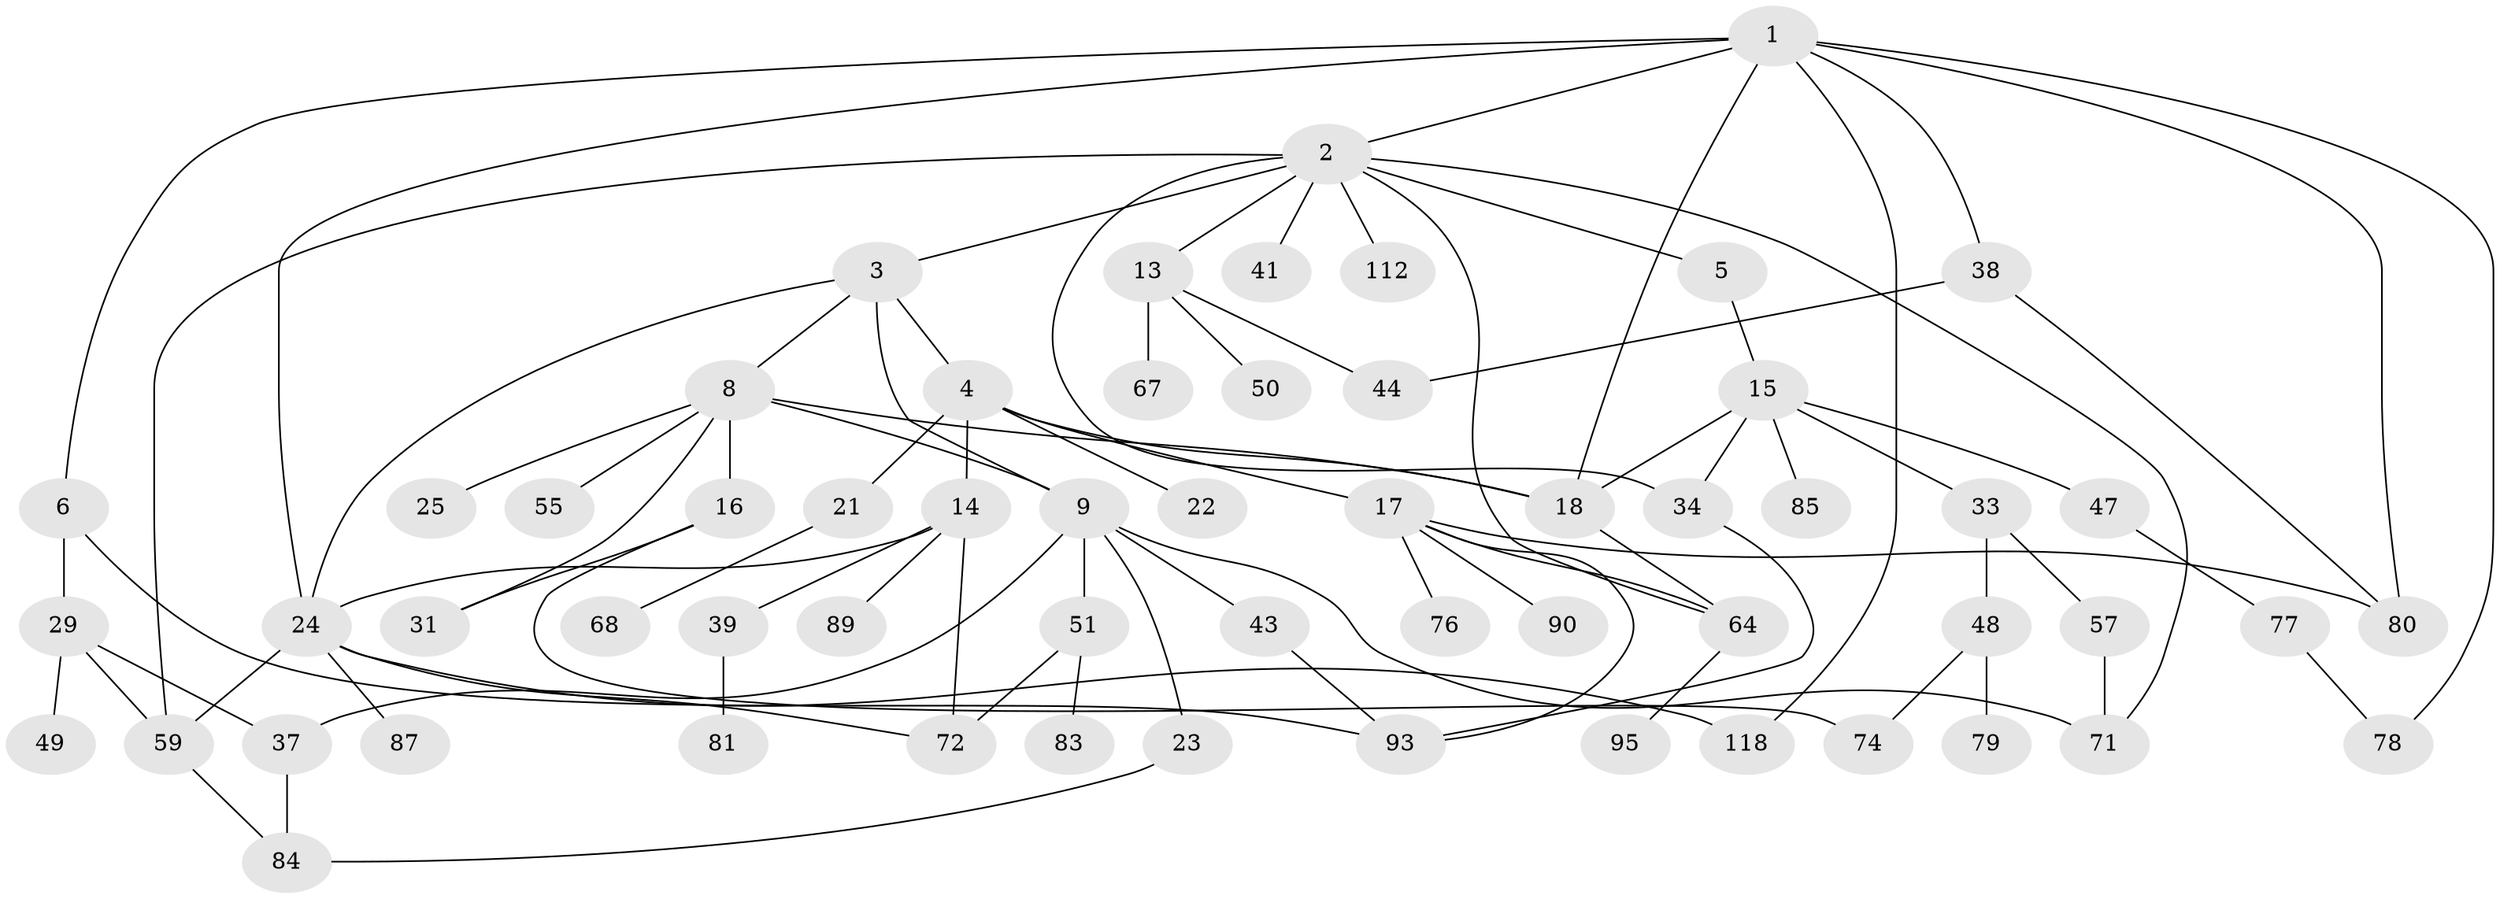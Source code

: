 // original degree distribution, {6: 0.025210084033613446, 7: 0.025210084033613446, 5: 0.03361344537815126, 3: 0.21008403361344538, 2: 0.31092436974789917, 4: 0.1092436974789916, 1: 0.2857142857142857}
// Generated by graph-tools (version 1.1) at 2025/13/03/09/25 04:13:33]
// undirected, 59 vertices, 86 edges
graph export_dot {
graph [start="1"]
  node [color=gray90,style=filled];
  1 [super="+7"];
  2 [super="+30+10"];
  3;
  4;
  5 [super="+97"];
  6 [super="+12"];
  8;
  9 [super="+11+36+46"];
  13;
  14 [super="+58+20"];
  15 [super="+19"];
  16 [super="+42"];
  17 [super="+27+45"];
  18 [super="+115+61"];
  21 [super="+28"];
  22 [super="+107"];
  23 [super="+52"];
  24 [super="+62+63"];
  25 [super="+70"];
  29 [super="+32"];
  31 [super="+103"];
  33 [super="+35"];
  34 [super="+40"];
  37 [super="+56+54"];
  38 [super="+53"];
  39 [super="+66"];
  41;
  43 [super="+60"];
  44;
  47;
  48 [super="+88"];
  49;
  50;
  51;
  55 [super="+65"];
  57;
  59 [super="+69"];
  64;
  67;
  68;
  71 [super="+111"];
  72;
  74;
  76 [super="+116"];
  77 [super="+117"];
  78 [super="+96"];
  79;
  80;
  81;
  83;
  84 [super="+94"];
  85;
  87;
  89;
  90;
  93;
  95;
  112;
  118;
  1 -- 2;
  1 -- 6;
  1 -- 38;
  1 -- 80;
  1 -- 118;
  1 -- 18;
  1 -- 24;
  1 -- 78;
  2 -- 3;
  2 -- 5;
  2 -- 112;
  2 -- 71;
  2 -- 64;
  2 -- 34;
  2 -- 41;
  2 -- 59;
  2 -- 13;
  3 -- 4;
  3 -- 8;
  3 -- 9;
  3 -- 24;
  4 -- 14;
  4 -- 17;
  4 -- 21;
  4 -- 22;
  4 -- 18;
  5 -- 15;
  6 -- 29;
  6 -- 93;
  8 -- 16;
  8 -- 18;
  8 -- 25;
  8 -- 31;
  8 -- 55;
  8 -- 9;
  9 -- 23;
  9 -- 43;
  9 -- 51;
  9 -- 71;
  9 -- 37;
  13 -- 44;
  13 -- 50;
  13 -- 67;
  14 -- 24;
  14 -- 89;
  14 -- 72;
  14 -- 39;
  15 -- 33;
  15 -- 47;
  15 -- 85;
  15 -- 18;
  15 -- 34;
  16 -- 74;
  16 -- 31;
  17 -- 76;
  17 -- 64;
  17 -- 80;
  17 -- 90;
  17 -- 93;
  18 -- 64;
  21 -- 68;
  23 -- 84;
  24 -- 87;
  24 -- 118;
  24 -- 72;
  24 -- 59;
  29 -- 37;
  29 -- 49;
  29 -- 59;
  33 -- 48;
  33 -- 57;
  34 -- 93;
  37 -- 84;
  38 -- 80;
  38 -- 44;
  39 -- 81;
  43 -- 93;
  47 -- 77;
  48 -- 79;
  48 -- 74;
  51 -- 72;
  51 -- 83;
  57 -- 71;
  59 -- 84;
  64 -- 95;
  77 -- 78;
}
